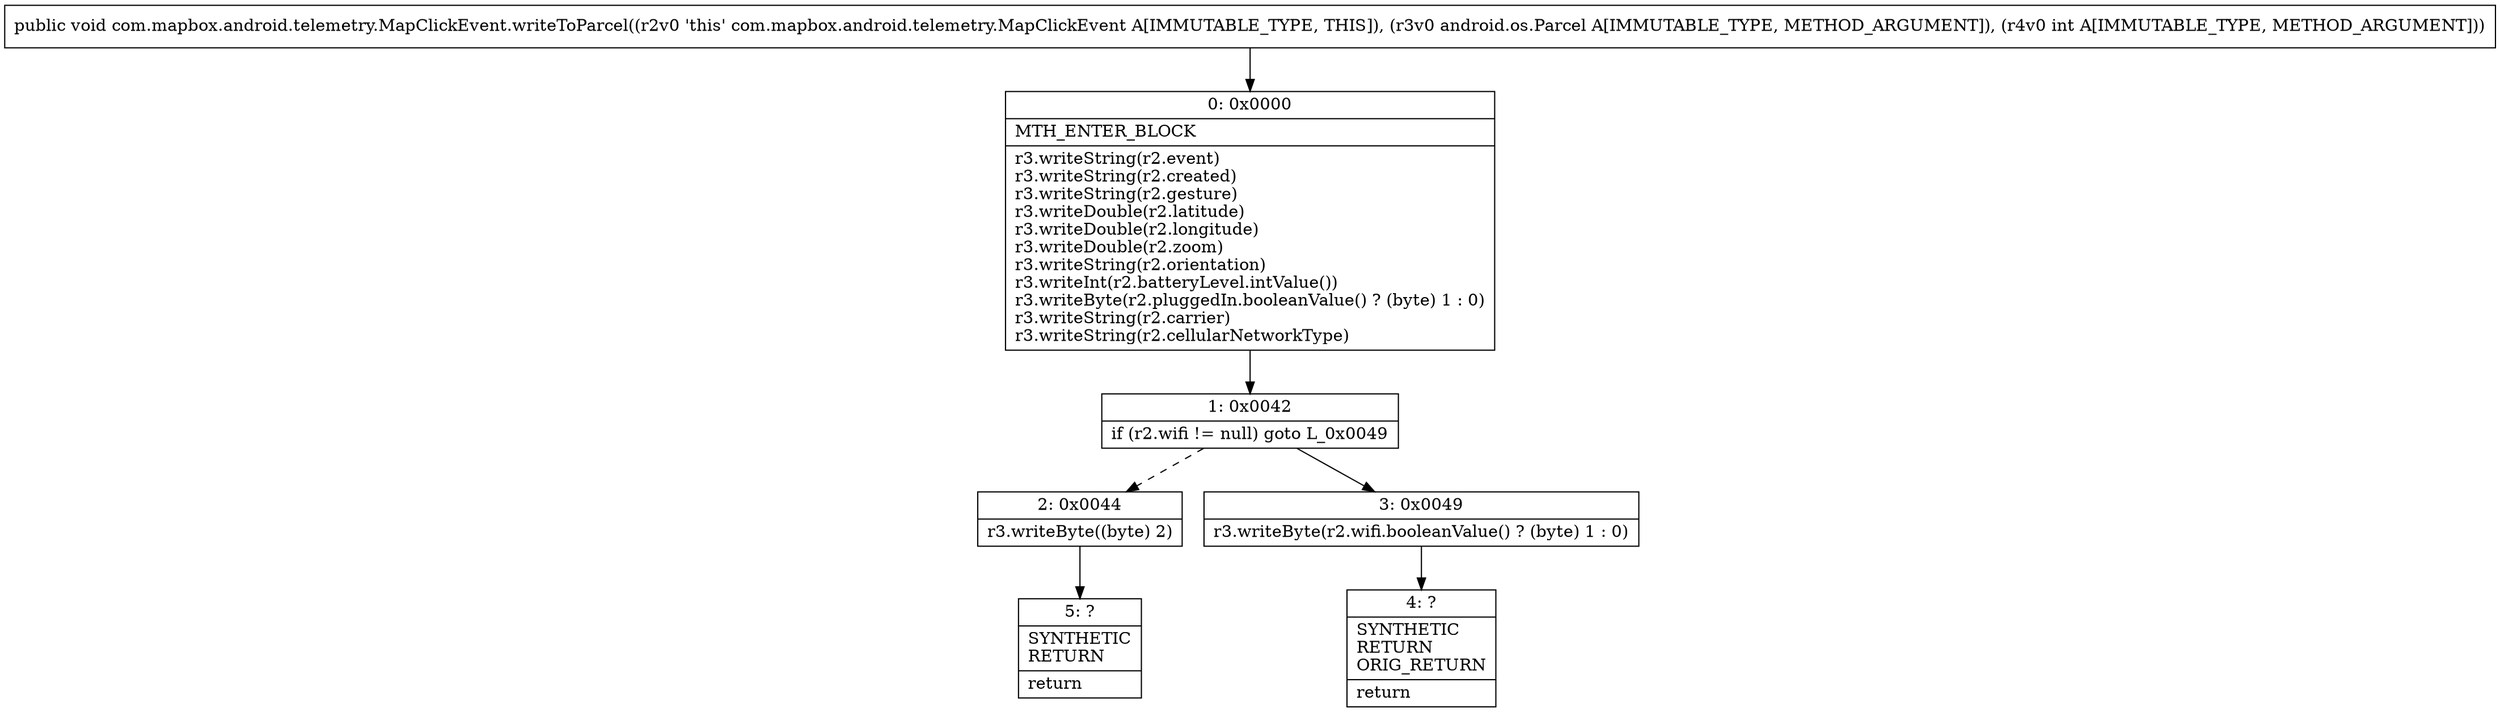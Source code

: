 digraph "CFG forcom.mapbox.android.telemetry.MapClickEvent.writeToParcel(Landroid\/os\/Parcel;I)V" {
Node_0 [shape=record,label="{0\:\ 0x0000|MTH_ENTER_BLOCK\l|r3.writeString(r2.event)\lr3.writeString(r2.created)\lr3.writeString(r2.gesture)\lr3.writeDouble(r2.latitude)\lr3.writeDouble(r2.longitude)\lr3.writeDouble(r2.zoom)\lr3.writeString(r2.orientation)\lr3.writeInt(r2.batteryLevel.intValue())\lr3.writeByte(r2.pluggedIn.booleanValue() ? (byte) 1 : 0)\lr3.writeString(r2.carrier)\lr3.writeString(r2.cellularNetworkType)\l}"];
Node_1 [shape=record,label="{1\:\ 0x0042|if (r2.wifi != null) goto L_0x0049\l}"];
Node_2 [shape=record,label="{2\:\ 0x0044|r3.writeByte((byte) 2)\l}"];
Node_3 [shape=record,label="{3\:\ 0x0049|r3.writeByte(r2.wifi.booleanValue() ? (byte) 1 : 0)\l}"];
Node_4 [shape=record,label="{4\:\ ?|SYNTHETIC\lRETURN\lORIG_RETURN\l|return\l}"];
Node_5 [shape=record,label="{5\:\ ?|SYNTHETIC\lRETURN\l|return\l}"];
MethodNode[shape=record,label="{public void com.mapbox.android.telemetry.MapClickEvent.writeToParcel((r2v0 'this' com.mapbox.android.telemetry.MapClickEvent A[IMMUTABLE_TYPE, THIS]), (r3v0 android.os.Parcel A[IMMUTABLE_TYPE, METHOD_ARGUMENT]), (r4v0 int A[IMMUTABLE_TYPE, METHOD_ARGUMENT])) }"];
MethodNode -> Node_0;
Node_0 -> Node_1;
Node_1 -> Node_2[style=dashed];
Node_1 -> Node_3;
Node_2 -> Node_5;
Node_3 -> Node_4;
}

